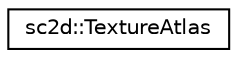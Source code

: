 digraph "Graphical Class Hierarchy"
{
  edge [fontname="Helvetica",fontsize="10",labelfontname="Helvetica",labelfontsize="10"];
  node [fontname="Helvetica",fontsize="10",shape=record];
  rankdir="LR";
  Node0 [label="sc2d::TextureAtlas",height=0.2,width=0.4,color="black", fillcolor="white", style="filled",URL="$classsc2d_1_1TextureAtlas.html"];
}

